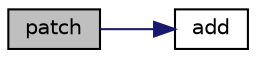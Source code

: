 digraph "patch"
{
  edge [fontname="Helvetica",fontsize="10",labelfontname="Helvetica",labelfontsize="10"];
  node [fontname="Helvetica",fontsize="10",shape=record];
  rankdir="LR";
  Node48 [label="patch",height=0.2,width=0.4,color="black", fillcolor="grey75", style="filled", fontcolor="black"];
  Node48 -> Node49 [color="midnightblue",fontsize="10",style="solid",fontname="Helvetica"];
  Node49 [label="add",height=0.2,width=0.4,color="black", fillcolor="white", style="filled",URL="$class_zest_1_1_component_1_1_component.html#ac897e899f8138035a0cffd811e66e511"];
}
